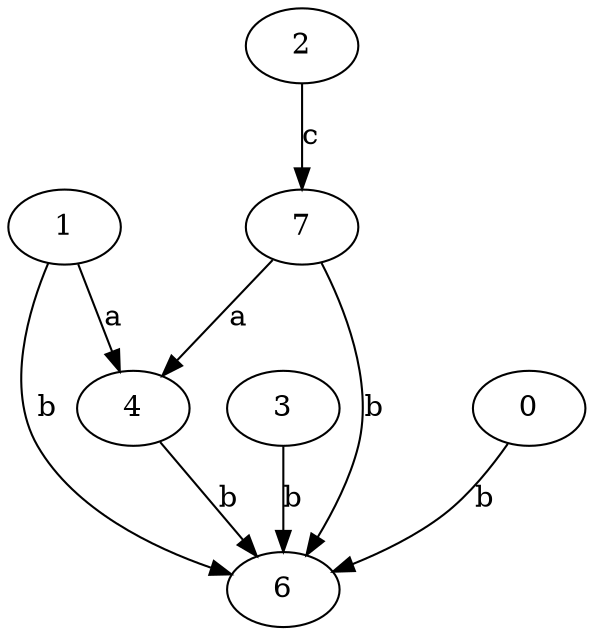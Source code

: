 strict digraph  {
1;
2;
3;
4;
6;
7;
0;
1 -> 4  [label=a];
1 -> 6  [label=b];
2 -> 7  [label=c];
3 -> 6  [label=b];
4 -> 6  [label=b];
7 -> 4  [label=a];
7 -> 6  [label=b];
0 -> 6  [label=b];
}
